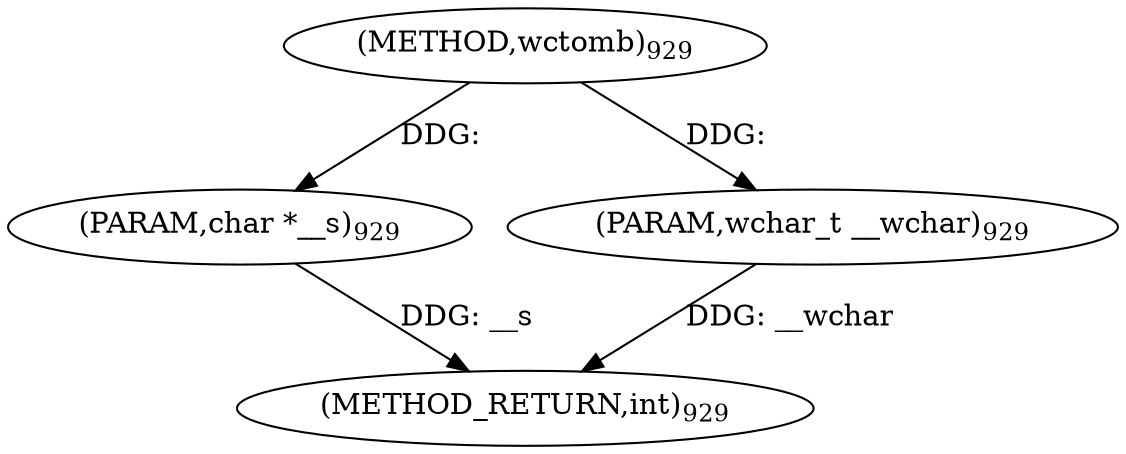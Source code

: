 digraph "wctomb" {  
"4874" [label = <(METHOD,wctomb)<SUB>929</SUB>> ]
"4877" [label = <(METHOD_RETURN,int)<SUB>929</SUB>> ]
"4875" [label = <(PARAM,char *__s)<SUB>929</SUB>> ]
"4876" [label = <(PARAM,wchar_t __wchar)<SUB>929</SUB>> ]
  "4875" -> "4877"  [ label = "DDG: __s"] 
  "4876" -> "4877"  [ label = "DDG: __wchar"] 
  "4874" -> "4875"  [ label = "DDG: "] 
  "4874" -> "4876"  [ label = "DDG: "] 
}
